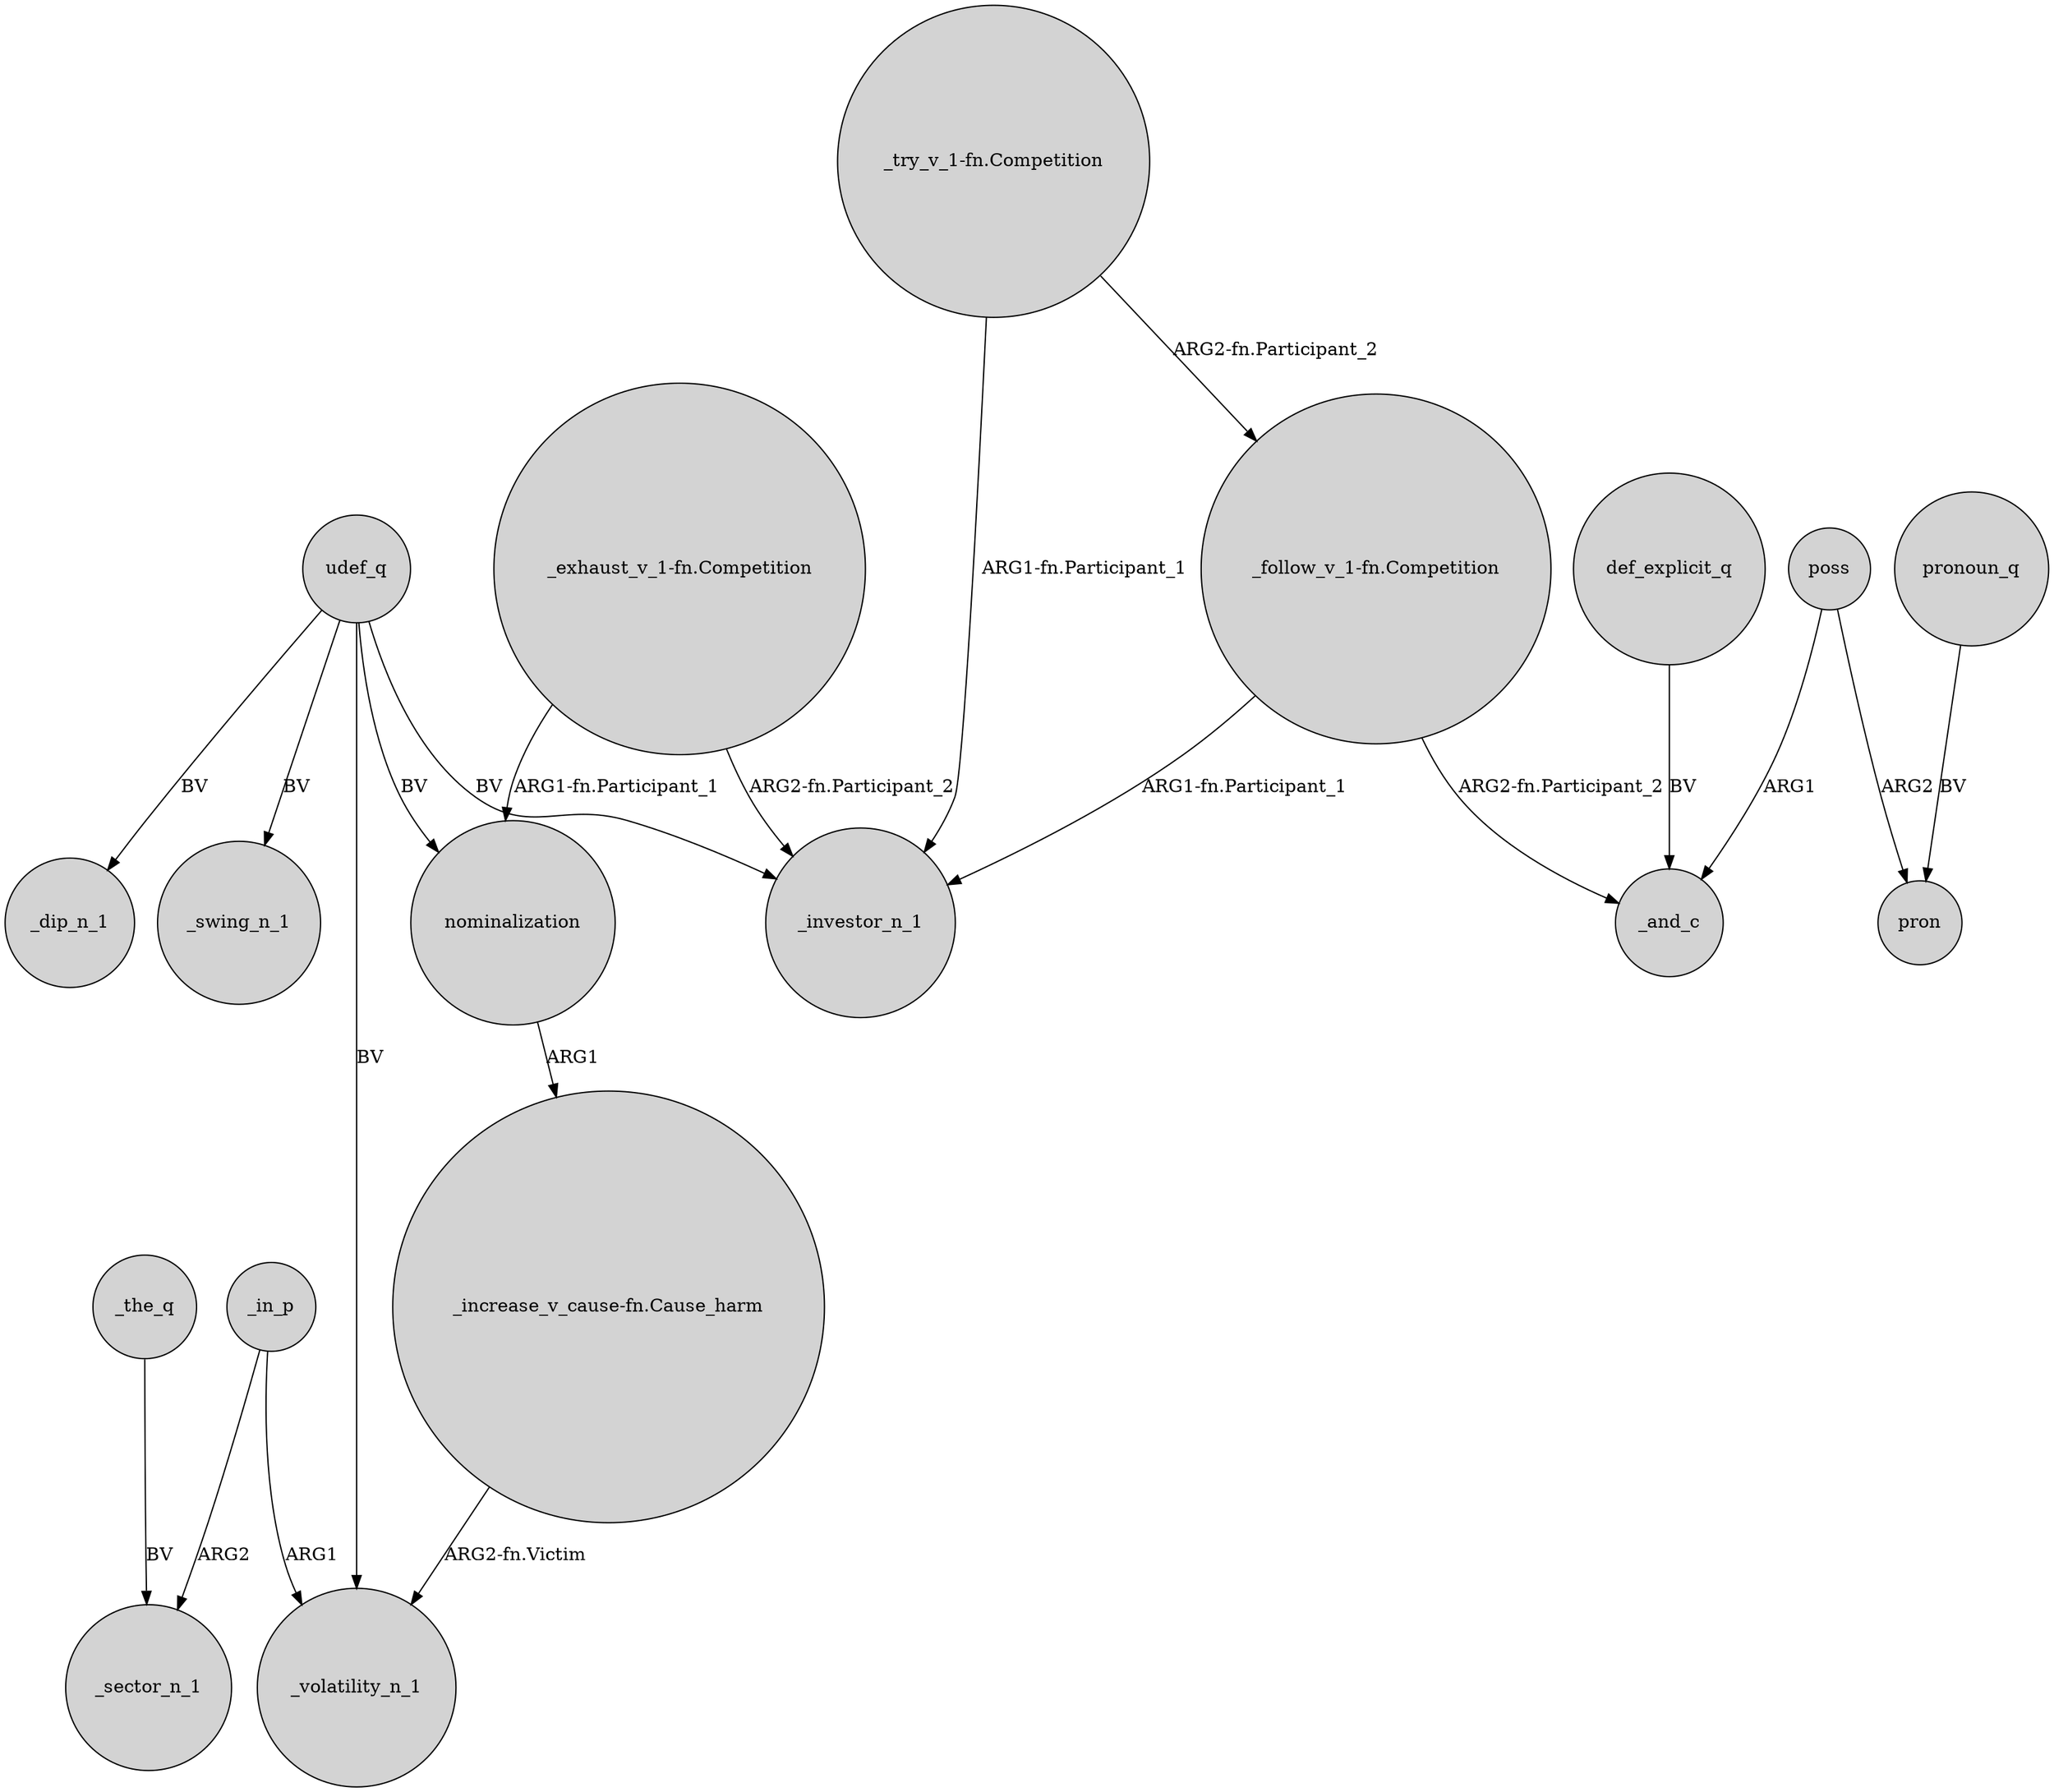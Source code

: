 digraph {
	node [shape=circle style=filled]
	_the_q -> _sector_n_1 [label=BV]
	"_exhaust_v_1-fn.Competition" -> _investor_n_1 [label="ARG2-fn.Participant_2"]
	"_try_v_1-fn.Competition" -> _investor_n_1 [label="ARG1-fn.Participant_1"]
	udef_q -> _volatility_n_1 [label=BV]
	udef_q -> _dip_n_1 [label=BV]
	udef_q -> nominalization [label=BV]
	nominalization -> "_increase_v_cause-fn.Cause_harm" [label=ARG1]
	"_exhaust_v_1-fn.Competition" -> nominalization [label="ARG1-fn.Participant_1"]
	"_follow_v_1-fn.Competition" -> _and_c [label="ARG2-fn.Participant_2"]
	_in_p -> _volatility_n_1 [label=ARG1]
	pronoun_q -> pron [label=BV]
	def_explicit_q -> _and_c [label=BV]
	poss -> pron [label=ARG2]
	poss -> _and_c [label=ARG1]
	_in_p -> _sector_n_1 [label=ARG2]
	"_try_v_1-fn.Competition" -> "_follow_v_1-fn.Competition" [label="ARG2-fn.Participant_2"]
	udef_q -> _swing_n_1 [label=BV]
	"_follow_v_1-fn.Competition" -> _investor_n_1 [label="ARG1-fn.Participant_1"]
	udef_q -> _investor_n_1 [label=BV]
	"_increase_v_cause-fn.Cause_harm" -> _volatility_n_1 [label="ARG2-fn.Victim"]
}
